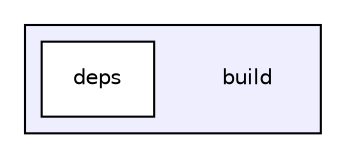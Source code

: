 digraph "build" {
  compound=true
  node [ fontsize="10", fontname="Helvetica"];
  edge [ labelfontsize="10", labelfontname="Helvetica"];
  subgraph clusterdir_4e3f698564d7def5b1bdda401f9a02fe {
    graph [ bgcolor="#eeeeff", pencolor="black", label="" URL="dir_4e3f698564d7def5b1bdda401f9a02fe.html"];
    dir_4e3f698564d7def5b1bdda401f9a02fe [shape=plaintext label="build"];
    dir_5ed6c1582ae2c4ee8436080236daacf6 [shape=box label="deps" color="black" fillcolor="white" style="filled" URL="dir_5ed6c1582ae2c4ee8436080236daacf6.html"];
  }
}
